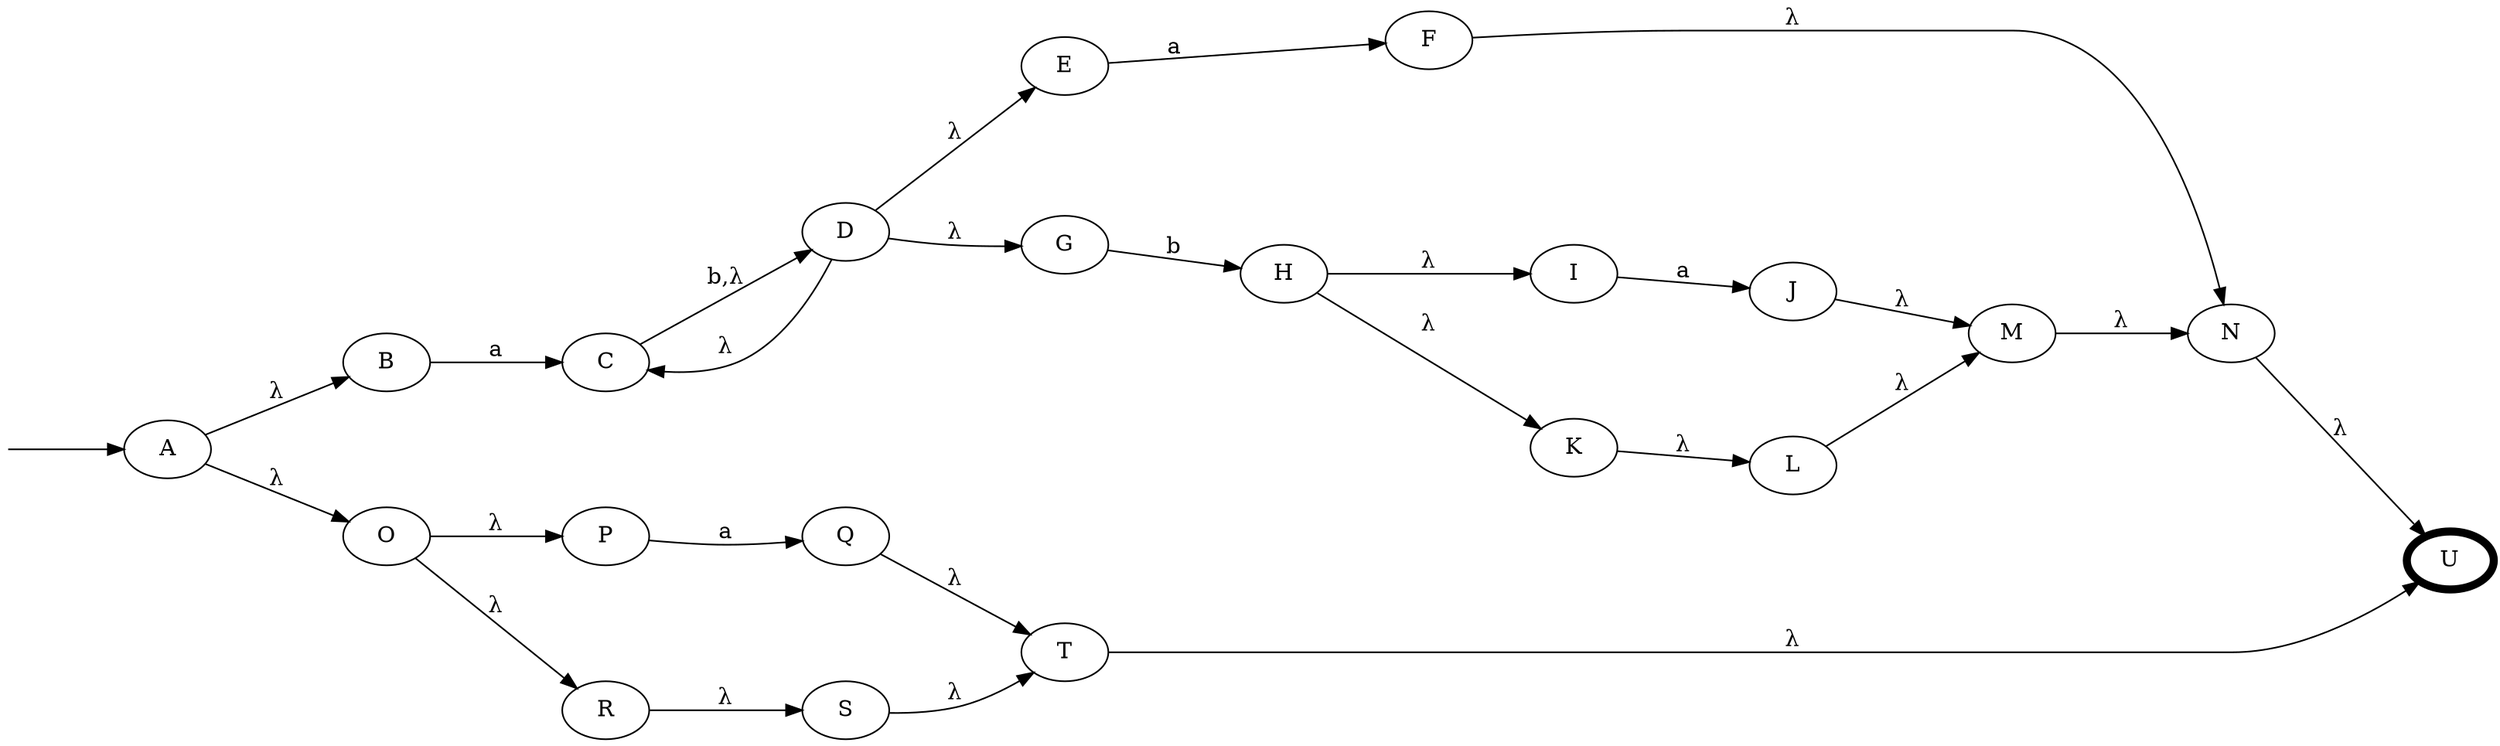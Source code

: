 digraph FiniteAutomata {
	rankdir=LR;
	nodesep=1.0;
	ranksep=1.0;
	"$" [shape=point, style=invis, width=0];
	"$" -> "A";
	"U" [penwidth=5];
	"A" -> "B" [label="λ"];
	"A" -> "O" [label="λ"];
	"B" -> "C" [label="a"];
	"C" -> "D" [label="b,λ"];
	"D" -> "C" [label="λ"];
	"D" -> "E" [label="λ"];
	"D" -> "G" [label="λ"];
	"E" -> "F" [label="a"];
	"F" -> "N" [label="λ"];
	"G" -> "H" [label="b"];
	"H" -> "I" [label="λ"];
	"H" -> "K" [label="λ"];
	"I" -> "J" [label="a"];
	"J" -> "M" [label="λ"];
	"K" -> "L" [label="λ"];
	"L" -> "M" [label="λ"];
	"M" -> "N" [label="λ"];
	"N" -> "U" [label="λ"];
	"O" -> "P" [label="λ"];
	"O" -> "R" [label="λ"];
	"P" -> "Q" [label="a"];
	"Q" -> "T" [label="λ"];
	"R" -> "S" [label="λ"];
	"S" -> "T" [label="λ"];
	"T" -> "U" [label="λ"];
}